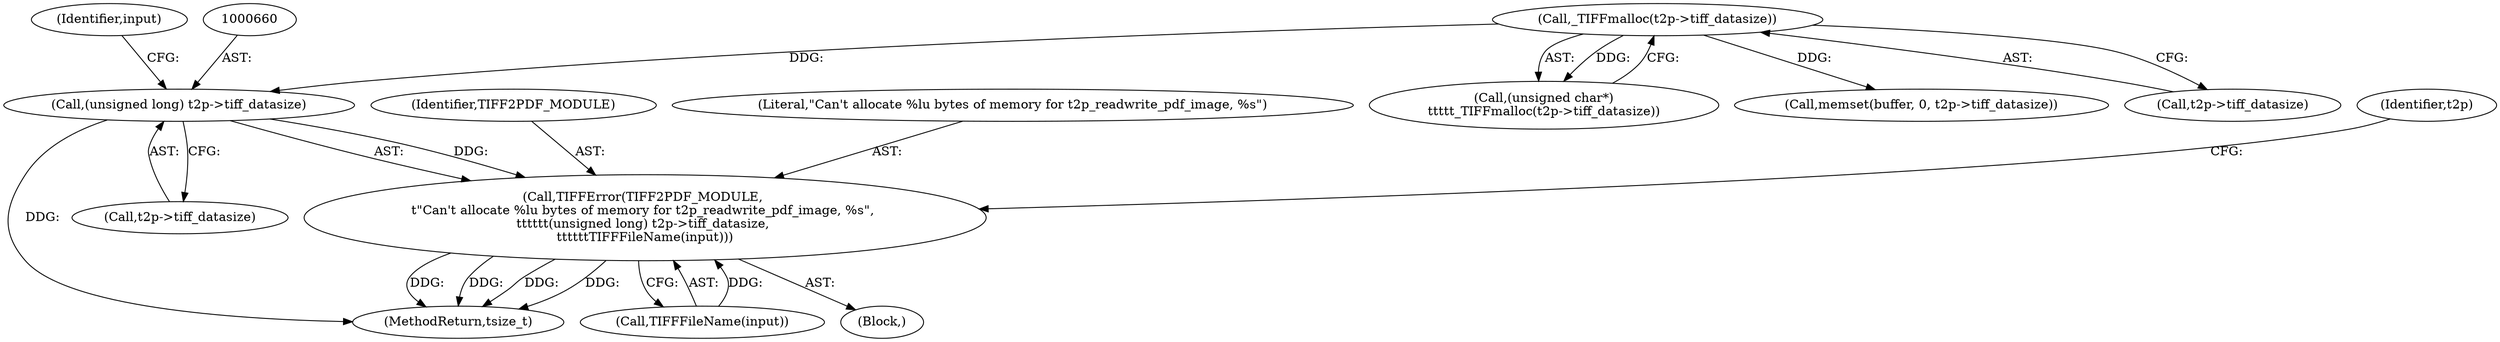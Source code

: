 digraph "0_libtiff_83a4b92815ea04969d494416eaae3d4c6b338e4a#diff-c8b4b355f9b5c06d585b23138e1c185f_4@pointer" {
"1000659" [label="(Call,(unsigned long) t2p->tiff_datasize)"];
"1000647" [label="(Call,_TIFFmalloc(t2p->tiff_datasize))"];
"1000656" [label="(Call,TIFFError(TIFF2PDF_MODULE, \n\t\"Can't allocate %lu bytes of memory for t2p_readwrite_pdf_image, %s\", \n\t\t\t\t\t\t(unsigned long) t2p->tiff_datasize, \n\t\t\t\t\t\tTIFFFileName(input)))"];
"1000664" [label="(Call,TIFFFileName(input))"];
"1000665" [label="(Identifier,input)"];
"1000648" [label="(Call,t2p->tiff_datasize)"];
"1000661" [label="(Call,t2p->tiff_datasize)"];
"1000657" [label="(Identifier,TIFF2PDF_MODULE)"];
"1000647" [label="(Call,_TIFFmalloc(t2p->tiff_datasize))"];
"1000645" [label="(Call,(unsigned char*)\n\t\t\t\t\t_TIFFmalloc(t2p->tiff_datasize))"];
"1001945" [label="(MethodReturn,tsize_t)"];
"1000658" [label="(Literal,\"Can't allocate %lu bytes of memory for t2p_readwrite_pdf_image, %s\")"];
"1000655" [label="(Block,)"];
"1000656" [label="(Call,TIFFError(TIFF2PDF_MODULE, \n\t\"Can't allocate %lu bytes of memory for t2p_readwrite_pdf_image, %s\", \n\t\t\t\t\t\t(unsigned long) t2p->tiff_datasize, \n\t\t\t\t\t\tTIFFFileName(input)))"];
"1000668" [label="(Identifier,t2p)"];
"1000659" [label="(Call,(unsigned long) t2p->tiff_datasize)"];
"1000673" [label="(Call,memset(buffer, 0, t2p->tiff_datasize))"];
"1000659" -> "1000656"  [label="AST: "];
"1000659" -> "1000661"  [label="CFG: "];
"1000660" -> "1000659"  [label="AST: "];
"1000661" -> "1000659"  [label="AST: "];
"1000665" -> "1000659"  [label="CFG: "];
"1000659" -> "1001945"  [label="DDG: "];
"1000659" -> "1000656"  [label="DDG: "];
"1000647" -> "1000659"  [label="DDG: "];
"1000647" -> "1000645"  [label="AST: "];
"1000647" -> "1000648"  [label="CFG: "];
"1000648" -> "1000647"  [label="AST: "];
"1000645" -> "1000647"  [label="CFG: "];
"1000647" -> "1000645"  [label="DDG: "];
"1000647" -> "1000673"  [label="DDG: "];
"1000656" -> "1000655"  [label="AST: "];
"1000656" -> "1000664"  [label="CFG: "];
"1000657" -> "1000656"  [label="AST: "];
"1000658" -> "1000656"  [label="AST: "];
"1000664" -> "1000656"  [label="AST: "];
"1000668" -> "1000656"  [label="CFG: "];
"1000656" -> "1001945"  [label="DDG: "];
"1000656" -> "1001945"  [label="DDG: "];
"1000656" -> "1001945"  [label="DDG: "];
"1000656" -> "1001945"  [label="DDG: "];
"1000664" -> "1000656"  [label="DDG: "];
}
